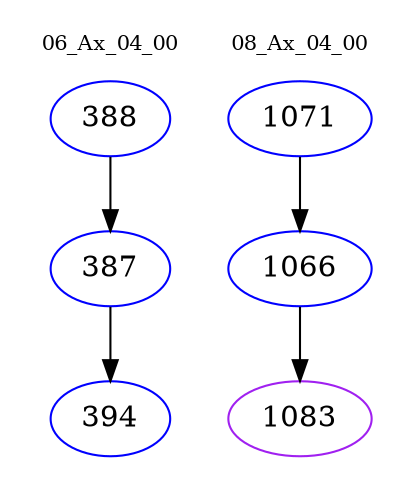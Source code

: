 digraph{
subgraph cluster_0 {
color = white
label = "06_Ax_04_00";
fontsize=10;
T0_388 [label="388", color="blue"]
T0_388 -> T0_387 [color="black"]
T0_387 [label="387", color="blue"]
T0_387 -> T0_394 [color="black"]
T0_394 [label="394", color="blue"]
}
subgraph cluster_1 {
color = white
label = "08_Ax_04_00";
fontsize=10;
T1_1071 [label="1071", color="blue"]
T1_1071 -> T1_1066 [color="black"]
T1_1066 [label="1066", color="blue"]
T1_1066 -> T1_1083 [color="black"]
T1_1083 [label="1083", color="purple"]
}
}
